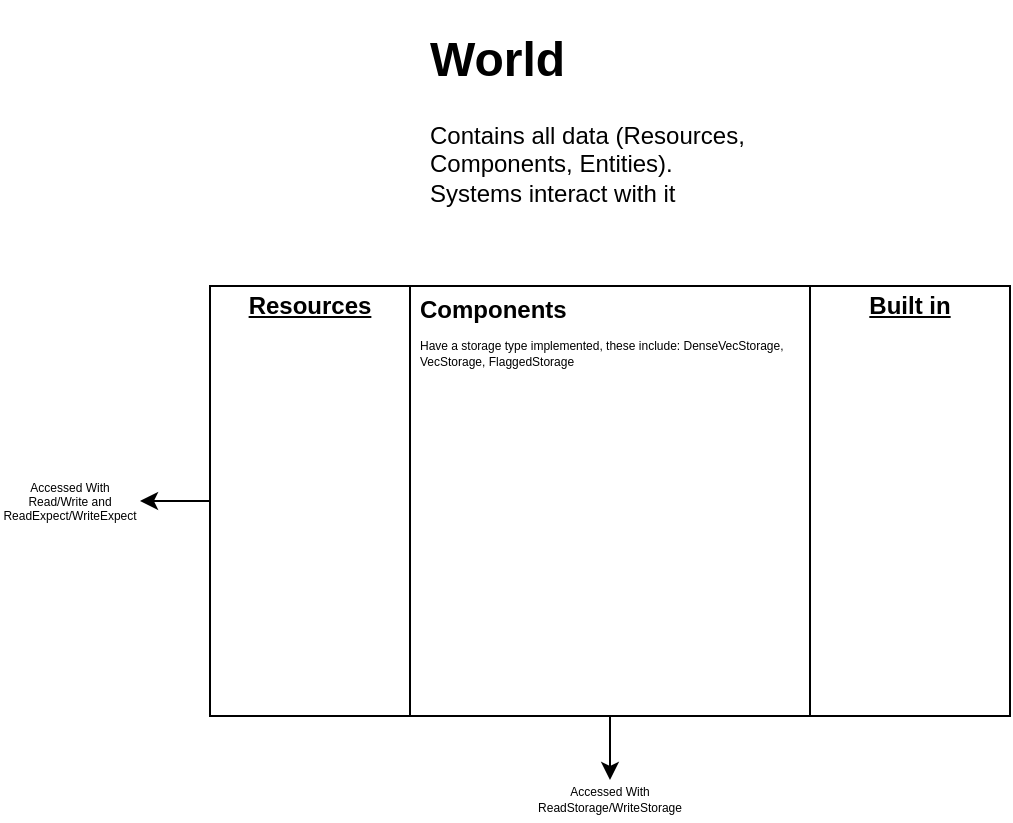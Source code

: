 <mxfile version="13.6.2" type="github">
  <diagram id="iOvmld8MMDye9ALz8odJ" name="Page-1">
    <mxGraphModel dx="679" dy="375" grid="1" gridSize="10" guides="1" tooltips="1" connect="1" arrows="1" fold="1" page="1" pageScale="1" pageWidth="850" pageHeight="1100" math="0" shadow="0">
      <root>
        <mxCell id="0" />
        <mxCell id="1" parent="0" />
        <mxCell id="Fb1w56h0Uh3I9aH5ZNQk-17" style="edgeStyle=orthogonalEdgeStyle;rounded=0;orthogonalLoop=1;jettySize=auto;html=1;entryX=0.5;entryY=0;entryDx=0;entryDy=0;fontSize=6;" edge="1" parent="1" source="Fb1w56h0Uh3I9aH5ZNQk-1" target="Fb1w56h0Uh3I9aH5ZNQk-16">
          <mxGeometry relative="1" as="geometry" />
        </mxCell>
        <mxCell id="Fb1w56h0Uh3I9aH5ZNQk-1" value="" style="rounded=0;whiteSpace=wrap;html=1;" vertex="1" parent="1">
          <mxGeometry x="325" y="443" width="200" height="215" as="geometry" />
        </mxCell>
        <mxCell id="Fb1w56h0Uh3I9aH5ZNQk-3" value="&lt;h1&gt;World&lt;/h1&gt;&lt;div&gt;Contains all data (Resources, Components, Entities).&lt;/div&gt;&lt;div&gt;Systems interact with it&lt;br&gt;&lt;/div&gt;" style="text;html=1;strokeColor=none;fillColor=none;spacing=5;spacingTop=-20;whiteSpace=wrap;overflow=hidden;rounded=0;" vertex="1" parent="1">
          <mxGeometry x="330" y="310" width="190" height="120" as="geometry" />
        </mxCell>
        <mxCell id="Fb1w56h0Uh3I9aH5ZNQk-4" value="" style="rounded=0;whiteSpace=wrap;html=1;" vertex="1" parent="1">
          <mxGeometry x="525" y="443" width="100" height="215" as="geometry" />
        </mxCell>
        <mxCell id="Fb1w56h0Uh3I9aH5ZNQk-5" value="&lt;b&gt;&lt;u&gt;Built in&lt;br&gt;&lt;/u&gt;&lt;/b&gt;" style="text;html=1;strokeColor=none;fillColor=none;align=center;verticalAlign=middle;whiteSpace=wrap;rounded=0;" vertex="1" parent="1">
          <mxGeometry x="525" y="443" width="100" height="20" as="geometry" />
        </mxCell>
        <mxCell id="Fb1w56h0Uh3I9aH5ZNQk-15" style="edgeStyle=orthogonalEdgeStyle;rounded=0;orthogonalLoop=1;jettySize=auto;html=1;entryX=1;entryY=0.5;entryDx=0;entryDy=0;" edge="1" parent="1" source="Fb1w56h0Uh3I9aH5ZNQk-8" target="Fb1w56h0Uh3I9aH5ZNQk-14">
          <mxGeometry relative="1" as="geometry" />
        </mxCell>
        <mxCell id="Fb1w56h0Uh3I9aH5ZNQk-8" value="" style="rounded=0;whiteSpace=wrap;html=1;" vertex="1" parent="1">
          <mxGeometry x="225" y="443" width="100" height="215" as="geometry" />
        </mxCell>
        <mxCell id="Fb1w56h0Uh3I9aH5ZNQk-9" value="&lt;b&gt;&lt;u&gt;&lt;strong&gt;Resources&lt;/strong&gt;&lt;br&gt;&lt;/u&gt;&lt;/b&gt;" style="text;html=1;strokeColor=none;fillColor=none;align=center;verticalAlign=middle;whiteSpace=wrap;rounded=0;" vertex="1" parent="1">
          <mxGeometry x="225" y="443" width="100" height="20" as="geometry" />
        </mxCell>
        <mxCell id="Fb1w56h0Uh3I9aH5ZNQk-14" value="&lt;font style=&quot;font-size: 6px&quot;&gt;Accessed With Read/Write and ReadExpect/WriteExpect&lt;/font&gt;" style="text;html=1;strokeColor=none;fillColor=none;align=center;verticalAlign=middle;whiteSpace=wrap;rounded=0;labelPosition=center;verticalLabelPosition=middle;fontSize=6;" vertex="1" parent="1">
          <mxGeometry x="120" y="540.25" width="70" height="20.5" as="geometry" />
        </mxCell>
        <mxCell id="Fb1w56h0Uh3I9aH5ZNQk-16" value="&lt;font style=&quot;font-size: 6px&quot;&gt;Accessed With ReadStorage/WriteStorage&lt;br&gt;&lt;/font&gt;" style="text;html=1;strokeColor=none;fillColor=none;align=center;verticalAlign=middle;whiteSpace=wrap;rounded=0;labelPosition=center;verticalLabelPosition=middle;fontSize=6;" vertex="1" parent="1">
          <mxGeometry x="390" y="690" width="70" height="20.5" as="geometry" />
        </mxCell>
        <mxCell id="Fb1w56h0Uh3I9aH5ZNQk-18" value="&lt;h1&gt;Components&lt;/h1&gt;&lt;p&gt;Have a storage type implemented, these include: DenseVecStorage, VecStorage, FlaggedStorage&lt;br&gt;&lt;/p&gt;" style="text;html=1;strokeColor=none;fillColor=none;spacing=5;spacingTop=-20;whiteSpace=wrap;overflow=hidden;rounded=0;fontSize=6;" vertex="1" parent="1">
          <mxGeometry x="325" y="450" width="190" height="40" as="geometry" />
        </mxCell>
      </root>
    </mxGraphModel>
  </diagram>
</mxfile>
